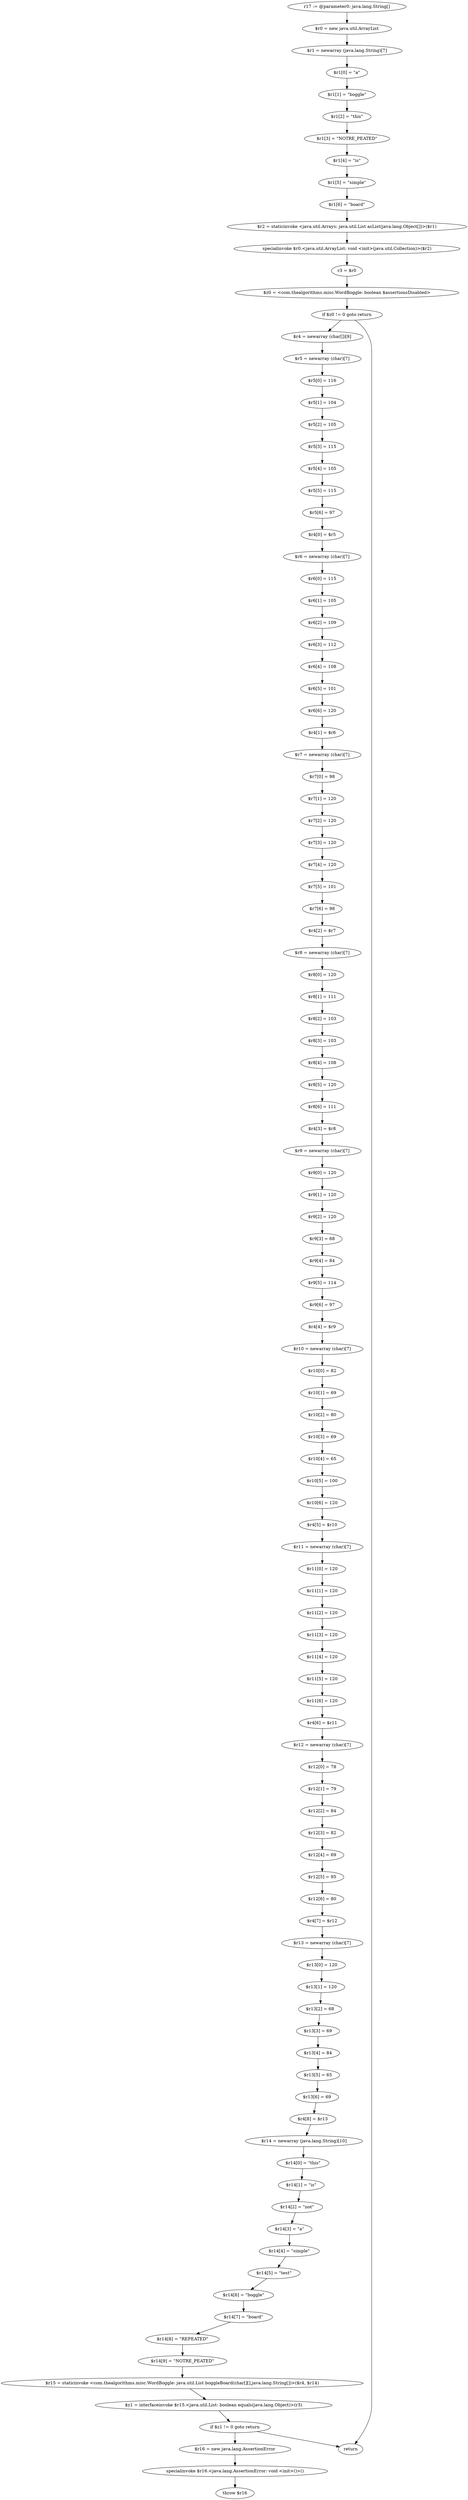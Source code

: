 digraph "unitGraph" {
    "r17 := @parameter0: java.lang.String[]"
    "$r0 = new java.util.ArrayList"
    "$r1 = newarray (java.lang.String)[7]"
    "$r1[0] = \"a\""
    "$r1[1] = \"boggle\""
    "$r1[2] = \"this\""
    "$r1[3] = \"NOTRE_PEATED\""
    "$r1[4] = \"is\""
    "$r1[5] = \"simple\""
    "$r1[6] = \"board\""
    "$r2 = staticinvoke <java.util.Arrays: java.util.List asList(java.lang.Object[])>($r1)"
    "specialinvoke $r0.<java.util.ArrayList: void <init>(java.util.Collection)>($r2)"
    "r3 = $r0"
    "$z0 = <com.thealgorithms.misc.WordBoggle: boolean $assertionsDisabled>"
    "if $z0 != 0 goto return"
    "$r4 = newarray (char[])[9]"
    "$r5 = newarray (char)[7]"
    "$r5[0] = 116"
    "$r5[1] = 104"
    "$r5[2] = 105"
    "$r5[3] = 115"
    "$r5[4] = 105"
    "$r5[5] = 115"
    "$r5[6] = 97"
    "$r4[0] = $r5"
    "$r6 = newarray (char)[7]"
    "$r6[0] = 115"
    "$r6[1] = 105"
    "$r6[2] = 109"
    "$r6[3] = 112"
    "$r6[4] = 108"
    "$r6[5] = 101"
    "$r6[6] = 120"
    "$r4[1] = $r6"
    "$r7 = newarray (char)[7]"
    "$r7[0] = 98"
    "$r7[1] = 120"
    "$r7[2] = 120"
    "$r7[3] = 120"
    "$r7[4] = 120"
    "$r7[5] = 101"
    "$r7[6] = 98"
    "$r4[2] = $r7"
    "$r8 = newarray (char)[7]"
    "$r8[0] = 120"
    "$r8[1] = 111"
    "$r8[2] = 103"
    "$r8[3] = 103"
    "$r8[4] = 108"
    "$r8[5] = 120"
    "$r8[6] = 111"
    "$r4[3] = $r8"
    "$r9 = newarray (char)[7]"
    "$r9[0] = 120"
    "$r9[1] = 120"
    "$r9[2] = 120"
    "$r9[3] = 68"
    "$r9[4] = 84"
    "$r9[5] = 114"
    "$r9[6] = 97"
    "$r4[4] = $r9"
    "$r10 = newarray (char)[7]"
    "$r10[0] = 82"
    "$r10[1] = 69"
    "$r10[2] = 80"
    "$r10[3] = 69"
    "$r10[4] = 65"
    "$r10[5] = 100"
    "$r10[6] = 120"
    "$r4[5] = $r10"
    "$r11 = newarray (char)[7]"
    "$r11[0] = 120"
    "$r11[1] = 120"
    "$r11[2] = 120"
    "$r11[3] = 120"
    "$r11[4] = 120"
    "$r11[5] = 120"
    "$r11[6] = 120"
    "$r4[6] = $r11"
    "$r12 = newarray (char)[7]"
    "$r12[0] = 78"
    "$r12[1] = 79"
    "$r12[2] = 84"
    "$r12[3] = 82"
    "$r12[4] = 69"
    "$r12[5] = 95"
    "$r12[6] = 80"
    "$r4[7] = $r12"
    "$r13 = newarray (char)[7]"
    "$r13[0] = 120"
    "$r13[1] = 120"
    "$r13[2] = 68"
    "$r13[3] = 69"
    "$r13[4] = 84"
    "$r13[5] = 65"
    "$r13[6] = 69"
    "$r4[8] = $r13"
    "$r14 = newarray (java.lang.String)[10]"
    "$r14[0] = \"this\""
    "$r14[1] = \"is\""
    "$r14[2] = \"not\""
    "$r14[3] = \"a\""
    "$r14[4] = \"simple\""
    "$r14[5] = \"test\""
    "$r14[6] = \"boggle\""
    "$r14[7] = \"board\""
    "$r14[8] = \"REPEATED\""
    "$r14[9] = \"NOTRE_PEATED\""
    "$r15 = staticinvoke <com.thealgorithms.misc.WordBoggle: java.util.List boggleBoard(char[][],java.lang.String[])>($r4, $r14)"
    "$z1 = interfaceinvoke $r15.<java.util.List: boolean equals(java.lang.Object)>(r3)"
    "if $z1 != 0 goto return"
    "$r16 = new java.lang.AssertionError"
    "specialinvoke $r16.<java.lang.AssertionError: void <init>()>()"
    "throw $r16"
    "return"
    "r17 := @parameter0: java.lang.String[]"->"$r0 = new java.util.ArrayList";
    "$r0 = new java.util.ArrayList"->"$r1 = newarray (java.lang.String)[7]";
    "$r1 = newarray (java.lang.String)[7]"->"$r1[0] = \"a\"";
    "$r1[0] = \"a\""->"$r1[1] = \"boggle\"";
    "$r1[1] = \"boggle\""->"$r1[2] = \"this\"";
    "$r1[2] = \"this\""->"$r1[3] = \"NOTRE_PEATED\"";
    "$r1[3] = \"NOTRE_PEATED\""->"$r1[4] = \"is\"";
    "$r1[4] = \"is\""->"$r1[5] = \"simple\"";
    "$r1[5] = \"simple\""->"$r1[6] = \"board\"";
    "$r1[6] = \"board\""->"$r2 = staticinvoke <java.util.Arrays: java.util.List asList(java.lang.Object[])>($r1)";
    "$r2 = staticinvoke <java.util.Arrays: java.util.List asList(java.lang.Object[])>($r1)"->"specialinvoke $r0.<java.util.ArrayList: void <init>(java.util.Collection)>($r2)";
    "specialinvoke $r0.<java.util.ArrayList: void <init>(java.util.Collection)>($r2)"->"r3 = $r0";
    "r3 = $r0"->"$z0 = <com.thealgorithms.misc.WordBoggle: boolean $assertionsDisabled>";
    "$z0 = <com.thealgorithms.misc.WordBoggle: boolean $assertionsDisabled>"->"if $z0 != 0 goto return";
    "if $z0 != 0 goto return"->"$r4 = newarray (char[])[9]";
    "if $z0 != 0 goto return"->"return";
    "$r4 = newarray (char[])[9]"->"$r5 = newarray (char)[7]";
    "$r5 = newarray (char)[7]"->"$r5[0] = 116";
    "$r5[0] = 116"->"$r5[1] = 104";
    "$r5[1] = 104"->"$r5[2] = 105";
    "$r5[2] = 105"->"$r5[3] = 115";
    "$r5[3] = 115"->"$r5[4] = 105";
    "$r5[4] = 105"->"$r5[5] = 115";
    "$r5[5] = 115"->"$r5[6] = 97";
    "$r5[6] = 97"->"$r4[0] = $r5";
    "$r4[0] = $r5"->"$r6 = newarray (char)[7]";
    "$r6 = newarray (char)[7]"->"$r6[0] = 115";
    "$r6[0] = 115"->"$r6[1] = 105";
    "$r6[1] = 105"->"$r6[2] = 109";
    "$r6[2] = 109"->"$r6[3] = 112";
    "$r6[3] = 112"->"$r6[4] = 108";
    "$r6[4] = 108"->"$r6[5] = 101";
    "$r6[5] = 101"->"$r6[6] = 120";
    "$r6[6] = 120"->"$r4[1] = $r6";
    "$r4[1] = $r6"->"$r7 = newarray (char)[7]";
    "$r7 = newarray (char)[7]"->"$r7[0] = 98";
    "$r7[0] = 98"->"$r7[1] = 120";
    "$r7[1] = 120"->"$r7[2] = 120";
    "$r7[2] = 120"->"$r7[3] = 120";
    "$r7[3] = 120"->"$r7[4] = 120";
    "$r7[4] = 120"->"$r7[5] = 101";
    "$r7[5] = 101"->"$r7[6] = 98";
    "$r7[6] = 98"->"$r4[2] = $r7";
    "$r4[2] = $r7"->"$r8 = newarray (char)[7]";
    "$r8 = newarray (char)[7]"->"$r8[0] = 120";
    "$r8[0] = 120"->"$r8[1] = 111";
    "$r8[1] = 111"->"$r8[2] = 103";
    "$r8[2] = 103"->"$r8[3] = 103";
    "$r8[3] = 103"->"$r8[4] = 108";
    "$r8[4] = 108"->"$r8[5] = 120";
    "$r8[5] = 120"->"$r8[6] = 111";
    "$r8[6] = 111"->"$r4[3] = $r8";
    "$r4[3] = $r8"->"$r9 = newarray (char)[7]";
    "$r9 = newarray (char)[7]"->"$r9[0] = 120";
    "$r9[0] = 120"->"$r9[1] = 120";
    "$r9[1] = 120"->"$r9[2] = 120";
    "$r9[2] = 120"->"$r9[3] = 68";
    "$r9[3] = 68"->"$r9[4] = 84";
    "$r9[4] = 84"->"$r9[5] = 114";
    "$r9[5] = 114"->"$r9[6] = 97";
    "$r9[6] = 97"->"$r4[4] = $r9";
    "$r4[4] = $r9"->"$r10 = newarray (char)[7]";
    "$r10 = newarray (char)[7]"->"$r10[0] = 82";
    "$r10[0] = 82"->"$r10[1] = 69";
    "$r10[1] = 69"->"$r10[2] = 80";
    "$r10[2] = 80"->"$r10[3] = 69";
    "$r10[3] = 69"->"$r10[4] = 65";
    "$r10[4] = 65"->"$r10[5] = 100";
    "$r10[5] = 100"->"$r10[6] = 120";
    "$r10[6] = 120"->"$r4[5] = $r10";
    "$r4[5] = $r10"->"$r11 = newarray (char)[7]";
    "$r11 = newarray (char)[7]"->"$r11[0] = 120";
    "$r11[0] = 120"->"$r11[1] = 120";
    "$r11[1] = 120"->"$r11[2] = 120";
    "$r11[2] = 120"->"$r11[3] = 120";
    "$r11[3] = 120"->"$r11[4] = 120";
    "$r11[4] = 120"->"$r11[5] = 120";
    "$r11[5] = 120"->"$r11[6] = 120";
    "$r11[6] = 120"->"$r4[6] = $r11";
    "$r4[6] = $r11"->"$r12 = newarray (char)[7]";
    "$r12 = newarray (char)[7]"->"$r12[0] = 78";
    "$r12[0] = 78"->"$r12[1] = 79";
    "$r12[1] = 79"->"$r12[2] = 84";
    "$r12[2] = 84"->"$r12[3] = 82";
    "$r12[3] = 82"->"$r12[4] = 69";
    "$r12[4] = 69"->"$r12[5] = 95";
    "$r12[5] = 95"->"$r12[6] = 80";
    "$r12[6] = 80"->"$r4[7] = $r12";
    "$r4[7] = $r12"->"$r13 = newarray (char)[7]";
    "$r13 = newarray (char)[7]"->"$r13[0] = 120";
    "$r13[0] = 120"->"$r13[1] = 120";
    "$r13[1] = 120"->"$r13[2] = 68";
    "$r13[2] = 68"->"$r13[3] = 69";
    "$r13[3] = 69"->"$r13[4] = 84";
    "$r13[4] = 84"->"$r13[5] = 65";
    "$r13[5] = 65"->"$r13[6] = 69";
    "$r13[6] = 69"->"$r4[8] = $r13";
    "$r4[8] = $r13"->"$r14 = newarray (java.lang.String)[10]";
    "$r14 = newarray (java.lang.String)[10]"->"$r14[0] = \"this\"";
    "$r14[0] = \"this\""->"$r14[1] = \"is\"";
    "$r14[1] = \"is\""->"$r14[2] = \"not\"";
    "$r14[2] = \"not\""->"$r14[3] = \"a\"";
    "$r14[3] = \"a\""->"$r14[4] = \"simple\"";
    "$r14[4] = \"simple\""->"$r14[5] = \"test\"";
    "$r14[5] = \"test\""->"$r14[6] = \"boggle\"";
    "$r14[6] = \"boggle\""->"$r14[7] = \"board\"";
    "$r14[7] = \"board\""->"$r14[8] = \"REPEATED\"";
    "$r14[8] = \"REPEATED\""->"$r14[9] = \"NOTRE_PEATED\"";
    "$r14[9] = \"NOTRE_PEATED\""->"$r15 = staticinvoke <com.thealgorithms.misc.WordBoggle: java.util.List boggleBoard(char[][],java.lang.String[])>($r4, $r14)";
    "$r15 = staticinvoke <com.thealgorithms.misc.WordBoggle: java.util.List boggleBoard(char[][],java.lang.String[])>($r4, $r14)"->"$z1 = interfaceinvoke $r15.<java.util.List: boolean equals(java.lang.Object)>(r3)";
    "$z1 = interfaceinvoke $r15.<java.util.List: boolean equals(java.lang.Object)>(r3)"->"if $z1 != 0 goto return";
    "if $z1 != 0 goto return"->"$r16 = new java.lang.AssertionError";
    "if $z1 != 0 goto return"->"return";
    "$r16 = new java.lang.AssertionError"->"specialinvoke $r16.<java.lang.AssertionError: void <init>()>()";
    "specialinvoke $r16.<java.lang.AssertionError: void <init>()>()"->"throw $r16";
}
